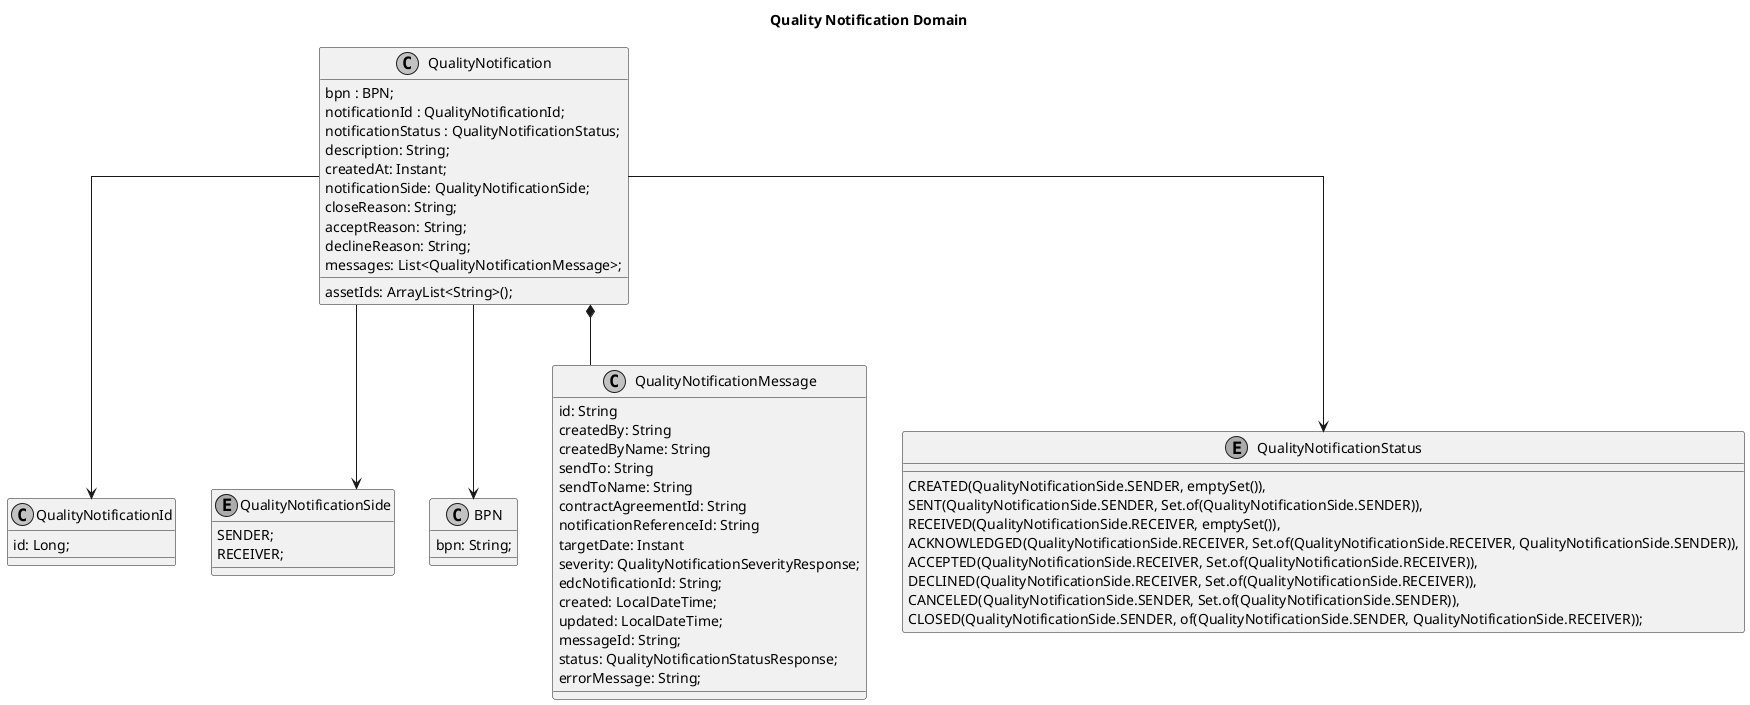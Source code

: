 @startuml
skinparam monochrome true
skinparam shadowing false
skinparam defaultFontName "Architects daughter"
skinparam linetype ortho
title: Quality Notification Domain

class QualityNotification {
    bpn : BPN;
    notificationId : QualityNotificationId;
    notificationStatus : QualityNotificationStatus;
    description: String;
    createdAt: Instant;
    notificationSide: QualityNotificationSide;
    assetIds: ArrayList<String>();
    closeReason: String;
    acceptReason: String;
    declineReason: String;
    messages: List<QualityNotificationMessage>;
}

class QualityNotificationId {
id: Long;
}

enum QualityNotificationSide{
    SENDER;
    RECEIVER;
}
class BPN{
bpn: String;
}
class QualityNotificationMessage {
   id: String
   createdBy: String
   createdByName: String
   sendTo: String
   sendToName: String
   contractAgreementId: String
   notificationReferenceId: String
   targetDate: Instant
   severity: QualityNotificationSeverityResponse;
   edcNotificationId: String;
   created: LocalDateTime;
   updated: LocalDateTime;
   messageId: String;
   status: QualityNotificationStatusResponse;
   errorMessage: String;
}

enum QualityNotificationStatus{
 CREATED(QualityNotificationSide.SENDER, emptySet()),
    SENT(QualityNotificationSide.SENDER, Set.of(QualityNotificationSide.SENDER)),
    RECEIVED(QualityNotificationSide.RECEIVER, emptySet()),
    ACKNOWLEDGED(QualityNotificationSide.RECEIVER, Set.of(QualityNotificationSide.RECEIVER, QualityNotificationSide.SENDER)),
    ACCEPTED(QualityNotificationSide.RECEIVER, Set.of(QualityNotificationSide.RECEIVER)),
    DECLINED(QualityNotificationSide.RECEIVER, Set.of(QualityNotificationSide.RECEIVER)),
    CANCELED(QualityNotificationSide.SENDER, Set.of(QualityNotificationSide.SENDER)),
    CLOSED(QualityNotificationSide.SENDER, of(QualityNotificationSide.SENDER, QualityNotificationSide.RECEIVER));
 }

QualityNotification --> QualityNotificationId
QualityNotification --> BPN
QualityNotification --> QualityNotificationStatus
QualityNotification --> QualityNotificationSide
QualityNotification *-- QualityNotificationMessage
@enduml

